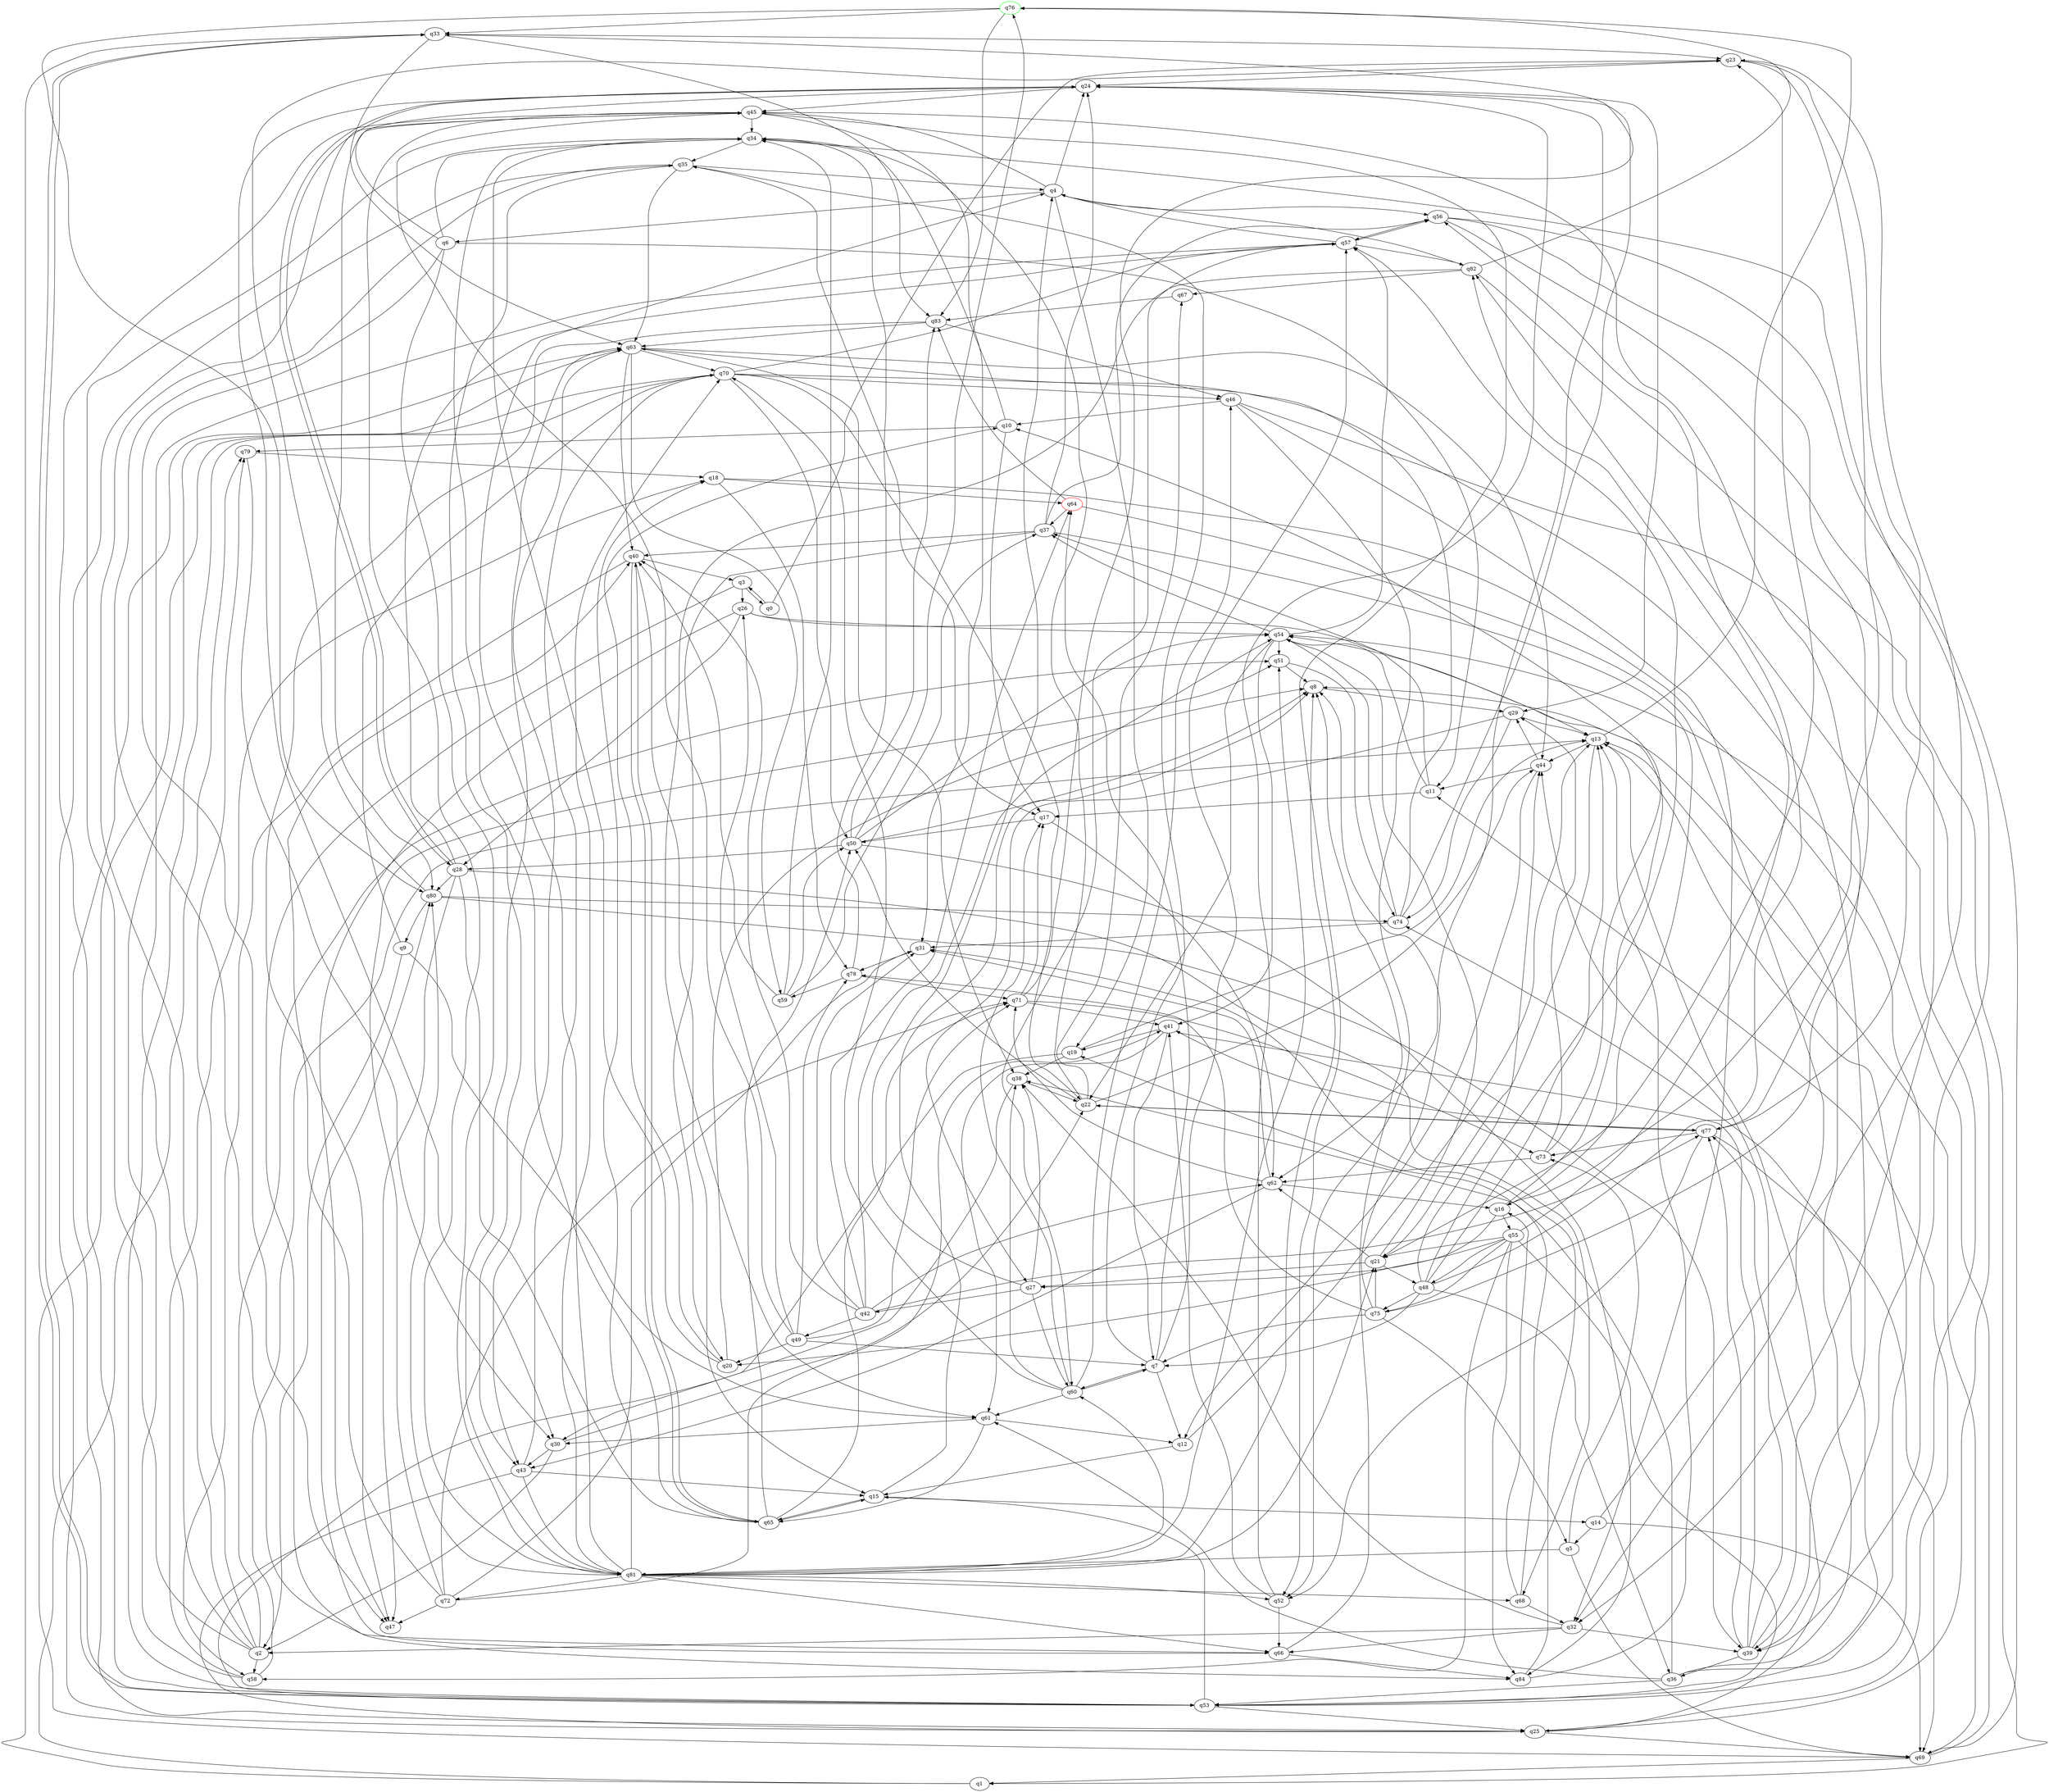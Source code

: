 digraph A{
q76 [initial=1,color=green];
q64 [final=1,color=red];
q0 -> q3;
q0 -> q23;
q1 -> q33;
q1 -> q79;
q2 -> q34;
q2 -> q45;
q2 -> q51;
q2 -> q57;
q2 -> q58;
q2 -> q79;
q3 -> q0;
q3 -> q26;
q3 -> q84;
q4 -> q6;
q4 -> q19;
q4 -> q24;
q4 -> q45;
q4 -> q56;
q5 -> q69;
q5 -> q73;
q5 -> q81;
q6 -> q11;
q6 -> q24;
q6 -> q34;
q6 -> q47;
q6 -> q81;
q7 -> q12;
q7 -> q35;
q7 -> q57;
q7 -> q60;
q7 -> q64;
q8 -> q29;
q9 -> q2;
q9 -> q61;
q9 -> q70;
q10 -> q17;
q10 -> q34;
q10 -> q79;
q11 -> q17;
q11 -> q37;
q11 -> q54;
q12 -> q13;
q12 -> q15;
q13 -> q21;
q13 -> q44;
q13 -> q76;
q14 -> q5;
q14 -> q23;
q14 -> q69;
q15 -> q8;
q15 -> q14;
q15 -> q65;
q16 -> q20;
q16 -> q54;
q16 -> q55;
q17 -> q50;
q17 -> q62;
q18 -> q39;
q18 -> q64;
q18 -> q78;
q19 -> q13;
q19 -> q30;
q19 -> q38;
q20 -> q8;
q20 -> q10;
q20 -> q34;
q21 -> q23;
q21 -> q27;
q21 -> q48;
q21 -> q54;
q21 -> q62;
q22 -> q34;
q22 -> q44;
q22 -> q50;
q22 -> q67;
q22 -> q77;
q23 -> q16;
q23 -> q24;
q23 -> q77;
q24 -> q28;
q24 -> q29;
q24 -> q30;
q24 -> q45;
q24 -> q62;
q25 -> q11;
q25 -> q35;
q25 -> q63;
q25 -> q69;
q25 -> q77;
q26 -> q13;
q26 -> q28;
q26 -> q47;
q26 -> q54;
q27 -> q4;
q27 -> q38;
q27 -> q42;
q27 -> q60;
q28 -> q24;
q28 -> q47;
q28 -> q57;
q28 -> q65;
q28 -> q68;
q28 -> q80;
q29 -> q13;
q29 -> q27;
q29 -> q74;
q30 -> q2;
q30 -> q22;
q30 -> q43;
q31 -> q78;
q32 -> q2;
q32 -> q38;
q32 -> q39;
q32 -> q66;
q33 -> q23;
q33 -> q53;
q33 -> q63;
q33 -> q83;
q34 -> q35;
q34 -> q39;
q35 -> q4;
q35 -> q17;
q35 -> q43;
q35 -> q63;
q35 -> q66;
q36 -> q8;
q36 -> q13;
q36 -> q38;
q36 -> q53;
q36 -> q61;
q37 -> q16;
q37 -> q20;
q37 -> q24;
q37 -> q40;
q37 -> q56;
q38 -> q22;
q38 -> q53;
q39 -> q13;
q39 -> q36;
q39 -> q41;
q39 -> q44;
q39 -> q77;
q40 -> q3;
q40 -> q15;
q40 -> q58;
q40 -> q65;
q41 -> q7;
q41 -> q19;
q41 -> q61;
q42 -> q31;
q42 -> q40;
q42 -> q49;
q42 -> q54;
q42 -> q62;
q42 -> q64;
q42 -> q77;
q43 -> q15;
q43 -> q25;
q43 -> q70;
q43 -> q81;
q44 -> q11;
q44 -> q12;
q44 -> q29;
q45 -> q31;
q45 -> q34;
q45 -> q52;
q45 -> q80;
q45 -> q81;
q46 -> q10;
q46 -> q25;
q46 -> q32;
q46 -> q52;
q48 -> q7;
q48 -> q13;
q48 -> q36;
q48 -> q44;
q48 -> q56;
q48 -> q57;
q48 -> q75;
q49 -> q7;
q49 -> q20;
q49 -> q26;
q49 -> q45;
q49 -> q71;
q49 -> q78;
q50 -> q8;
q50 -> q28;
q50 -> q54;
q50 -> q76;
q50 -> q83;
q50 -> q84;
q51 -> q8;
q51 -> q74;
q52 -> q24;
q52 -> q41;
q52 -> q66;
q53 -> q15;
q53 -> q25;
q53 -> q33;
q53 -> q45;
q53 -> q74;
q53 -> q82;
q54 -> q22;
q54 -> q37;
q54 -> q41;
q54 -> q51;
q54 -> q57;
q55 -> q21;
q55 -> q27;
q55 -> q48;
q55 -> q53;
q55 -> q58;
q55 -> q75;
q55 -> q82;
q55 -> q84;
q56 -> q32;
q56 -> q57;
q56 -> q69;
q56 -> q77;
q57 -> q4;
q57 -> q56;
q57 -> q60;
q57 -> q82;
q58 -> q13;
q58 -> q18;
q58 -> q63;
q59 -> q34;
q59 -> q37;
q59 -> q40;
q59 -> q50;
q60 -> q7;
q60 -> q17;
q60 -> q38;
q60 -> q46;
q60 -> q61;
q60 -> q70;
q61 -> q12;
q61 -> q30;
q61 -> q65;
q62 -> q16;
q62 -> q31;
q62 -> q43;
q62 -> q71;
q63 -> q38;
q63 -> q40;
q63 -> q43;
q63 -> q44;
q63 -> q59;
q63 -> q70;
q64 -> q32;
q64 -> q37;
q64 -> q83;
q65 -> q15;
q65 -> q34;
q65 -> q40;
q65 -> q50;
q65 -> q71;
q66 -> q8;
q66 -> q80;
q66 -> q84;
q67 -> q83;
q68 -> q16;
q68 -> q19;
q68 -> q32;
q69 -> q1;
q69 -> q13;
q69 -> q54;
q70 -> q22;
q70 -> q39;
q70 -> q46;
q70 -> q50;
q70 -> q53;
q70 -> q57;
q70 -> q69;
q71 -> q17;
q71 -> q33;
q71 -> q41;
q71 -> q73;
q72 -> q31;
q72 -> q40;
q72 -> q41;
q72 -> q47;
q72 -> q51;
q72 -> q71;
q73 -> q10;
q73 -> q29;
q73 -> q62;
q74 -> q24;
q74 -> q31;
q74 -> q54;
q74 -> q63;
q75 -> q5;
q75 -> q7;
q75 -> q8;
q75 -> q21;
q75 -> q45;
q75 -> q78;
q76 -> q33;
q76 -> q80;
q76 -> q83;
q77 -> q22;
q77 -> q41;
q77 -> q52;
q77 -> q69;
q77 -> q73;
q78 -> q34;
q78 -> q59;
q78 -> q71;
q79 -> q18;
q79 -> q30;
q80 -> q9;
q80 -> q23;
q80 -> q39;
q80 -> q74;
q81 -> q4;
q81 -> q8;
q81 -> q18;
q81 -> q21;
q81 -> q51;
q81 -> q52;
q81 -> q60;
q81 -> q63;
q81 -> q66;
q81 -> q68;
q81 -> q70;
q81 -> q72;
q81 -> q80;
q82 -> q1;
q82 -> q4;
q82 -> q61;
q82 -> q67;
q82 -> q76;
q83 -> q46;
q83 -> q47;
q83 -> q63;
q84 -> q13;
q84 -> q31;
}